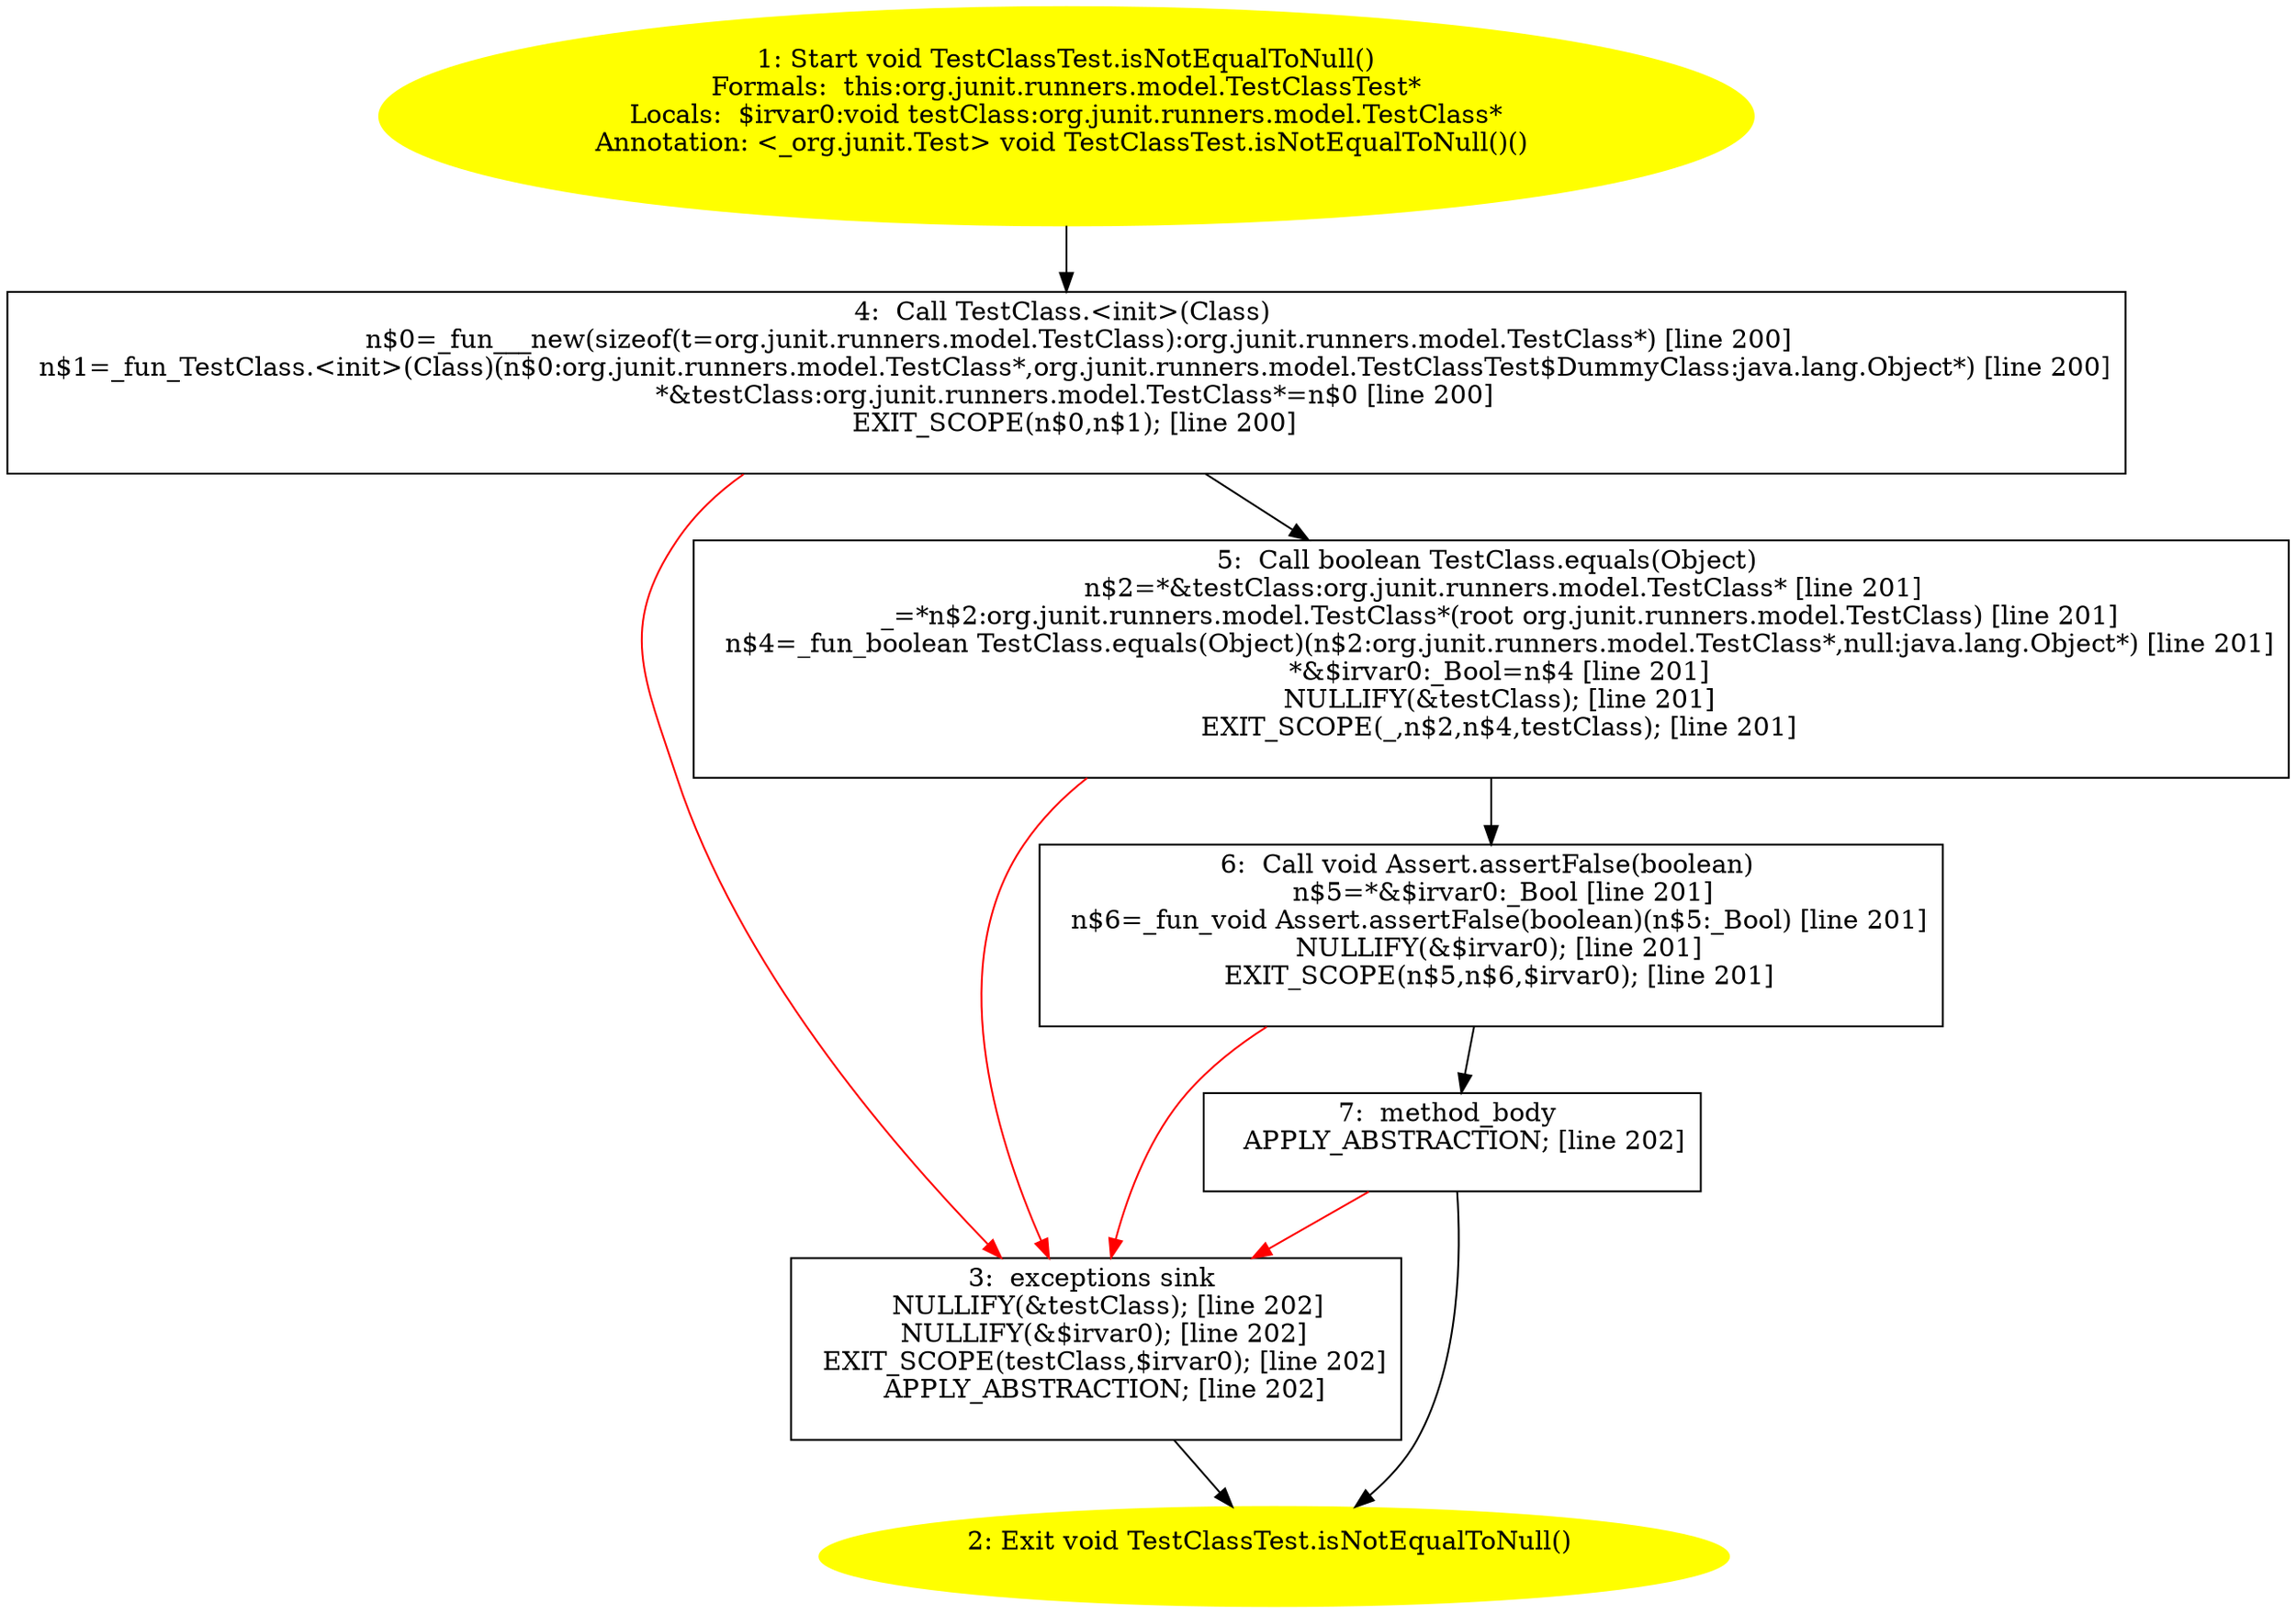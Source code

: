 /* @generated */
digraph cfg {
"org.junit.runners.model.TestClassTest.isNotEqualToNull():void.f1ca025fbd9b542056687be7d144d92f_1" [label="1: Start void TestClassTest.isNotEqualToNull()\nFormals:  this:org.junit.runners.model.TestClassTest*\nLocals:  $irvar0:void testClass:org.junit.runners.model.TestClass*\nAnnotation: <_org.junit.Test> void TestClassTest.isNotEqualToNull()() \n  " color=yellow style=filled]
	

	 "org.junit.runners.model.TestClassTest.isNotEqualToNull():void.f1ca025fbd9b542056687be7d144d92f_1" -> "org.junit.runners.model.TestClassTest.isNotEqualToNull():void.f1ca025fbd9b542056687be7d144d92f_4" ;
"org.junit.runners.model.TestClassTest.isNotEqualToNull():void.f1ca025fbd9b542056687be7d144d92f_2" [label="2: Exit void TestClassTest.isNotEqualToNull() \n  " color=yellow style=filled]
	

"org.junit.runners.model.TestClassTest.isNotEqualToNull():void.f1ca025fbd9b542056687be7d144d92f_3" [label="3:  exceptions sink \n   NULLIFY(&testClass); [line 202]\n  NULLIFY(&$irvar0); [line 202]\n  EXIT_SCOPE(testClass,$irvar0); [line 202]\n  APPLY_ABSTRACTION; [line 202]\n " shape="box"]
	

	 "org.junit.runners.model.TestClassTest.isNotEqualToNull():void.f1ca025fbd9b542056687be7d144d92f_3" -> "org.junit.runners.model.TestClassTest.isNotEqualToNull():void.f1ca025fbd9b542056687be7d144d92f_2" ;
"org.junit.runners.model.TestClassTest.isNotEqualToNull():void.f1ca025fbd9b542056687be7d144d92f_4" [label="4:  Call TestClass.<init>(Class) \n   n$0=_fun___new(sizeof(t=org.junit.runners.model.TestClass):org.junit.runners.model.TestClass*) [line 200]\n  n$1=_fun_TestClass.<init>(Class)(n$0:org.junit.runners.model.TestClass*,org.junit.runners.model.TestClassTest$DummyClass:java.lang.Object*) [line 200]\n  *&testClass:org.junit.runners.model.TestClass*=n$0 [line 200]\n  EXIT_SCOPE(n$0,n$1); [line 200]\n " shape="box"]
	

	 "org.junit.runners.model.TestClassTest.isNotEqualToNull():void.f1ca025fbd9b542056687be7d144d92f_4" -> "org.junit.runners.model.TestClassTest.isNotEqualToNull():void.f1ca025fbd9b542056687be7d144d92f_5" ;
	 "org.junit.runners.model.TestClassTest.isNotEqualToNull():void.f1ca025fbd9b542056687be7d144d92f_4" -> "org.junit.runners.model.TestClassTest.isNotEqualToNull():void.f1ca025fbd9b542056687be7d144d92f_3" [color="red" ];
"org.junit.runners.model.TestClassTest.isNotEqualToNull():void.f1ca025fbd9b542056687be7d144d92f_5" [label="5:  Call boolean TestClass.equals(Object) \n   n$2=*&testClass:org.junit.runners.model.TestClass* [line 201]\n  _=*n$2:org.junit.runners.model.TestClass*(root org.junit.runners.model.TestClass) [line 201]\n  n$4=_fun_boolean TestClass.equals(Object)(n$2:org.junit.runners.model.TestClass*,null:java.lang.Object*) [line 201]\n  *&$irvar0:_Bool=n$4 [line 201]\n  NULLIFY(&testClass); [line 201]\n  EXIT_SCOPE(_,n$2,n$4,testClass); [line 201]\n " shape="box"]
	

	 "org.junit.runners.model.TestClassTest.isNotEqualToNull():void.f1ca025fbd9b542056687be7d144d92f_5" -> "org.junit.runners.model.TestClassTest.isNotEqualToNull():void.f1ca025fbd9b542056687be7d144d92f_6" ;
	 "org.junit.runners.model.TestClassTest.isNotEqualToNull():void.f1ca025fbd9b542056687be7d144d92f_5" -> "org.junit.runners.model.TestClassTest.isNotEqualToNull():void.f1ca025fbd9b542056687be7d144d92f_3" [color="red" ];
"org.junit.runners.model.TestClassTest.isNotEqualToNull():void.f1ca025fbd9b542056687be7d144d92f_6" [label="6:  Call void Assert.assertFalse(boolean) \n   n$5=*&$irvar0:_Bool [line 201]\n  n$6=_fun_void Assert.assertFalse(boolean)(n$5:_Bool) [line 201]\n  NULLIFY(&$irvar0); [line 201]\n  EXIT_SCOPE(n$5,n$6,$irvar0); [line 201]\n " shape="box"]
	

	 "org.junit.runners.model.TestClassTest.isNotEqualToNull():void.f1ca025fbd9b542056687be7d144d92f_6" -> "org.junit.runners.model.TestClassTest.isNotEqualToNull():void.f1ca025fbd9b542056687be7d144d92f_7" ;
	 "org.junit.runners.model.TestClassTest.isNotEqualToNull():void.f1ca025fbd9b542056687be7d144d92f_6" -> "org.junit.runners.model.TestClassTest.isNotEqualToNull():void.f1ca025fbd9b542056687be7d144d92f_3" [color="red" ];
"org.junit.runners.model.TestClassTest.isNotEqualToNull():void.f1ca025fbd9b542056687be7d144d92f_7" [label="7:  method_body \n   APPLY_ABSTRACTION; [line 202]\n " shape="box"]
	

	 "org.junit.runners.model.TestClassTest.isNotEqualToNull():void.f1ca025fbd9b542056687be7d144d92f_7" -> "org.junit.runners.model.TestClassTest.isNotEqualToNull():void.f1ca025fbd9b542056687be7d144d92f_2" ;
	 "org.junit.runners.model.TestClassTest.isNotEqualToNull():void.f1ca025fbd9b542056687be7d144d92f_7" -> "org.junit.runners.model.TestClassTest.isNotEqualToNull():void.f1ca025fbd9b542056687be7d144d92f_3" [color="red" ];
}
